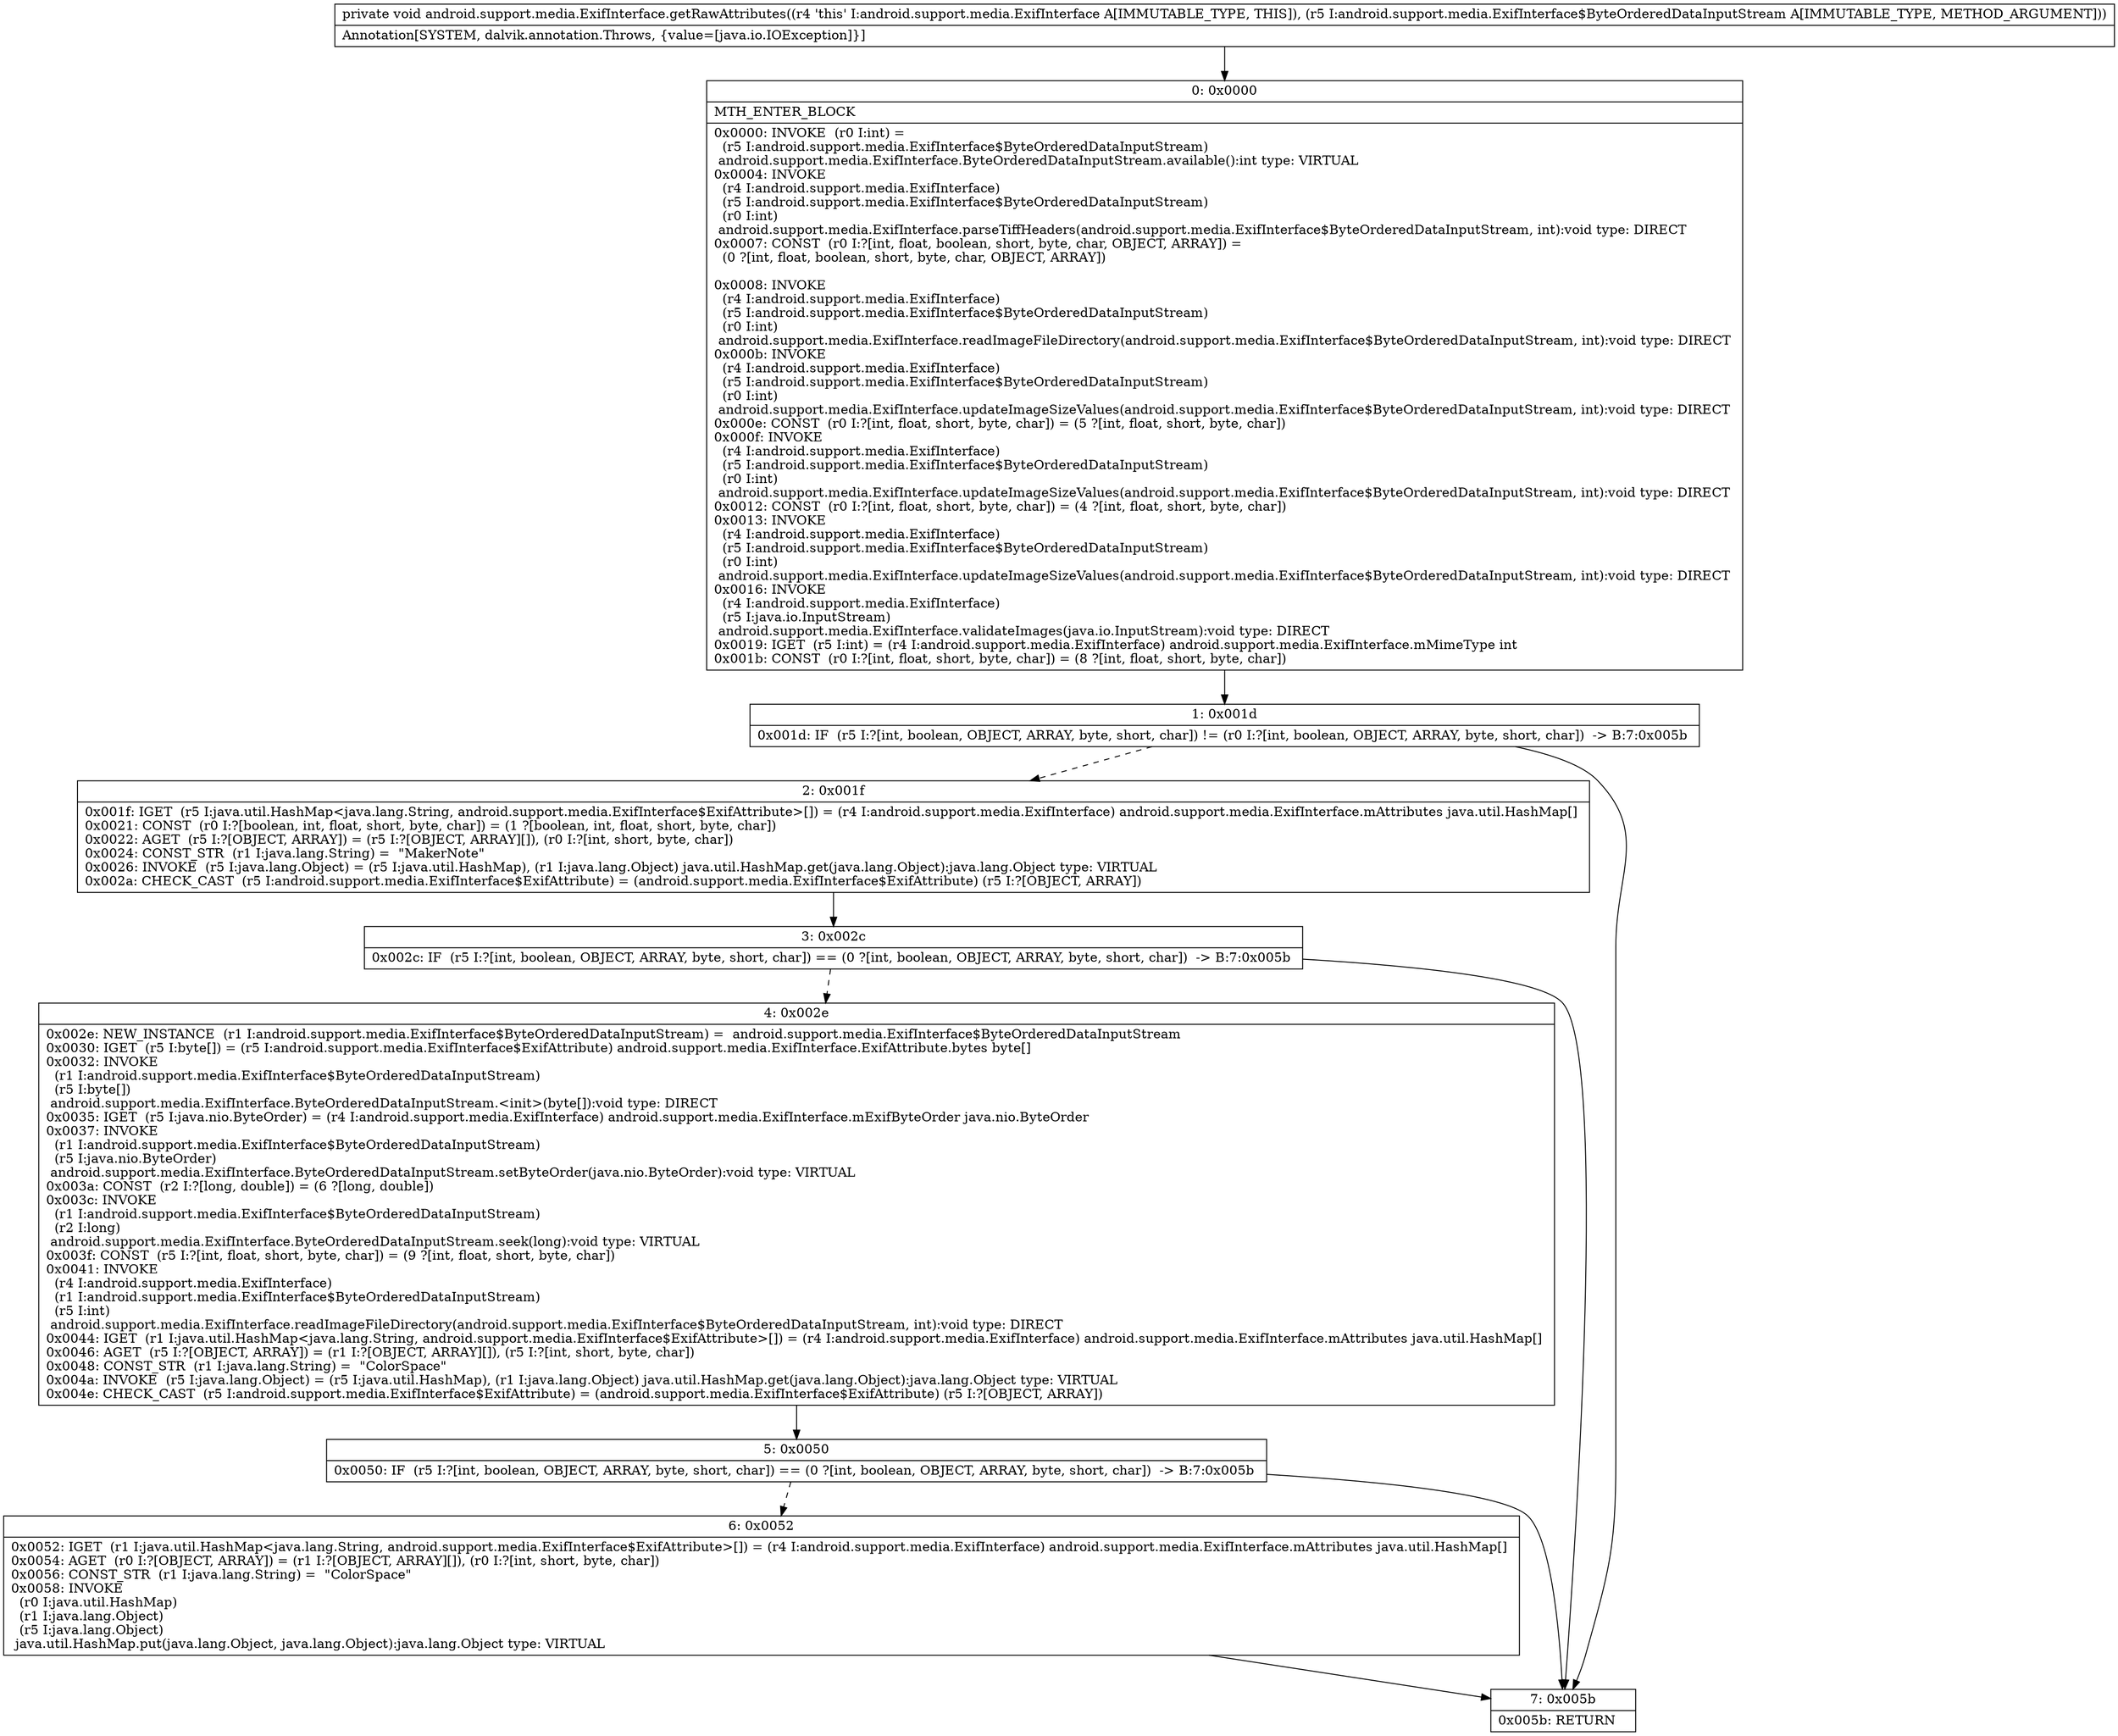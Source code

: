 digraph "CFG forandroid.support.media.ExifInterface.getRawAttributes(Landroid\/support\/media\/ExifInterface$ByteOrderedDataInputStream;)V" {
Node_0 [shape=record,label="{0\:\ 0x0000|MTH_ENTER_BLOCK\l|0x0000: INVOKE  (r0 I:int) = \l  (r5 I:android.support.media.ExifInterface$ByteOrderedDataInputStream)\l android.support.media.ExifInterface.ByteOrderedDataInputStream.available():int type: VIRTUAL \l0x0004: INVOKE  \l  (r4 I:android.support.media.ExifInterface)\l  (r5 I:android.support.media.ExifInterface$ByteOrderedDataInputStream)\l  (r0 I:int)\l android.support.media.ExifInterface.parseTiffHeaders(android.support.media.ExifInterface$ByteOrderedDataInputStream, int):void type: DIRECT \l0x0007: CONST  (r0 I:?[int, float, boolean, short, byte, char, OBJECT, ARRAY]) = \l  (0 ?[int, float, boolean, short, byte, char, OBJECT, ARRAY])\l \l0x0008: INVOKE  \l  (r4 I:android.support.media.ExifInterface)\l  (r5 I:android.support.media.ExifInterface$ByteOrderedDataInputStream)\l  (r0 I:int)\l android.support.media.ExifInterface.readImageFileDirectory(android.support.media.ExifInterface$ByteOrderedDataInputStream, int):void type: DIRECT \l0x000b: INVOKE  \l  (r4 I:android.support.media.ExifInterface)\l  (r5 I:android.support.media.ExifInterface$ByteOrderedDataInputStream)\l  (r0 I:int)\l android.support.media.ExifInterface.updateImageSizeValues(android.support.media.ExifInterface$ByteOrderedDataInputStream, int):void type: DIRECT \l0x000e: CONST  (r0 I:?[int, float, short, byte, char]) = (5 ?[int, float, short, byte, char]) \l0x000f: INVOKE  \l  (r4 I:android.support.media.ExifInterface)\l  (r5 I:android.support.media.ExifInterface$ByteOrderedDataInputStream)\l  (r0 I:int)\l android.support.media.ExifInterface.updateImageSizeValues(android.support.media.ExifInterface$ByteOrderedDataInputStream, int):void type: DIRECT \l0x0012: CONST  (r0 I:?[int, float, short, byte, char]) = (4 ?[int, float, short, byte, char]) \l0x0013: INVOKE  \l  (r4 I:android.support.media.ExifInterface)\l  (r5 I:android.support.media.ExifInterface$ByteOrderedDataInputStream)\l  (r0 I:int)\l android.support.media.ExifInterface.updateImageSizeValues(android.support.media.ExifInterface$ByteOrderedDataInputStream, int):void type: DIRECT \l0x0016: INVOKE  \l  (r4 I:android.support.media.ExifInterface)\l  (r5 I:java.io.InputStream)\l android.support.media.ExifInterface.validateImages(java.io.InputStream):void type: DIRECT \l0x0019: IGET  (r5 I:int) = (r4 I:android.support.media.ExifInterface) android.support.media.ExifInterface.mMimeType int \l0x001b: CONST  (r0 I:?[int, float, short, byte, char]) = (8 ?[int, float, short, byte, char]) \l}"];
Node_1 [shape=record,label="{1\:\ 0x001d|0x001d: IF  (r5 I:?[int, boolean, OBJECT, ARRAY, byte, short, char]) != (r0 I:?[int, boolean, OBJECT, ARRAY, byte, short, char])  \-\> B:7:0x005b \l}"];
Node_2 [shape=record,label="{2\:\ 0x001f|0x001f: IGET  (r5 I:java.util.HashMap\<java.lang.String, android.support.media.ExifInterface$ExifAttribute\>[]) = (r4 I:android.support.media.ExifInterface) android.support.media.ExifInterface.mAttributes java.util.HashMap[] \l0x0021: CONST  (r0 I:?[boolean, int, float, short, byte, char]) = (1 ?[boolean, int, float, short, byte, char]) \l0x0022: AGET  (r5 I:?[OBJECT, ARRAY]) = (r5 I:?[OBJECT, ARRAY][]), (r0 I:?[int, short, byte, char]) \l0x0024: CONST_STR  (r1 I:java.lang.String) =  \"MakerNote\" \l0x0026: INVOKE  (r5 I:java.lang.Object) = (r5 I:java.util.HashMap), (r1 I:java.lang.Object) java.util.HashMap.get(java.lang.Object):java.lang.Object type: VIRTUAL \l0x002a: CHECK_CAST  (r5 I:android.support.media.ExifInterface$ExifAttribute) = (android.support.media.ExifInterface$ExifAttribute) (r5 I:?[OBJECT, ARRAY]) \l}"];
Node_3 [shape=record,label="{3\:\ 0x002c|0x002c: IF  (r5 I:?[int, boolean, OBJECT, ARRAY, byte, short, char]) == (0 ?[int, boolean, OBJECT, ARRAY, byte, short, char])  \-\> B:7:0x005b \l}"];
Node_4 [shape=record,label="{4\:\ 0x002e|0x002e: NEW_INSTANCE  (r1 I:android.support.media.ExifInterface$ByteOrderedDataInputStream) =  android.support.media.ExifInterface$ByteOrderedDataInputStream \l0x0030: IGET  (r5 I:byte[]) = (r5 I:android.support.media.ExifInterface$ExifAttribute) android.support.media.ExifInterface.ExifAttribute.bytes byte[] \l0x0032: INVOKE  \l  (r1 I:android.support.media.ExifInterface$ByteOrderedDataInputStream)\l  (r5 I:byte[])\l android.support.media.ExifInterface.ByteOrderedDataInputStream.\<init\>(byte[]):void type: DIRECT \l0x0035: IGET  (r5 I:java.nio.ByteOrder) = (r4 I:android.support.media.ExifInterface) android.support.media.ExifInterface.mExifByteOrder java.nio.ByteOrder \l0x0037: INVOKE  \l  (r1 I:android.support.media.ExifInterface$ByteOrderedDataInputStream)\l  (r5 I:java.nio.ByteOrder)\l android.support.media.ExifInterface.ByteOrderedDataInputStream.setByteOrder(java.nio.ByteOrder):void type: VIRTUAL \l0x003a: CONST  (r2 I:?[long, double]) = (6 ?[long, double]) \l0x003c: INVOKE  \l  (r1 I:android.support.media.ExifInterface$ByteOrderedDataInputStream)\l  (r2 I:long)\l android.support.media.ExifInterface.ByteOrderedDataInputStream.seek(long):void type: VIRTUAL \l0x003f: CONST  (r5 I:?[int, float, short, byte, char]) = (9 ?[int, float, short, byte, char]) \l0x0041: INVOKE  \l  (r4 I:android.support.media.ExifInterface)\l  (r1 I:android.support.media.ExifInterface$ByteOrderedDataInputStream)\l  (r5 I:int)\l android.support.media.ExifInterface.readImageFileDirectory(android.support.media.ExifInterface$ByteOrderedDataInputStream, int):void type: DIRECT \l0x0044: IGET  (r1 I:java.util.HashMap\<java.lang.String, android.support.media.ExifInterface$ExifAttribute\>[]) = (r4 I:android.support.media.ExifInterface) android.support.media.ExifInterface.mAttributes java.util.HashMap[] \l0x0046: AGET  (r5 I:?[OBJECT, ARRAY]) = (r1 I:?[OBJECT, ARRAY][]), (r5 I:?[int, short, byte, char]) \l0x0048: CONST_STR  (r1 I:java.lang.String) =  \"ColorSpace\" \l0x004a: INVOKE  (r5 I:java.lang.Object) = (r5 I:java.util.HashMap), (r1 I:java.lang.Object) java.util.HashMap.get(java.lang.Object):java.lang.Object type: VIRTUAL \l0x004e: CHECK_CAST  (r5 I:android.support.media.ExifInterface$ExifAttribute) = (android.support.media.ExifInterface$ExifAttribute) (r5 I:?[OBJECT, ARRAY]) \l}"];
Node_5 [shape=record,label="{5\:\ 0x0050|0x0050: IF  (r5 I:?[int, boolean, OBJECT, ARRAY, byte, short, char]) == (0 ?[int, boolean, OBJECT, ARRAY, byte, short, char])  \-\> B:7:0x005b \l}"];
Node_6 [shape=record,label="{6\:\ 0x0052|0x0052: IGET  (r1 I:java.util.HashMap\<java.lang.String, android.support.media.ExifInterface$ExifAttribute\>[]) = (r4 I:android.support.media.ExifInterface) android.support.media.ExifInterface.mAttributes java.util.HashMap[] \l0x0054: AGET  (r0 I:?[OBJECT, ARRAY]) = (r1 I:?[OBJECT, ARRAY][]), (r0 I:?[int, short, byte, char]) \l0x0056: CONST_STR  (r1 I:java.lang.String) =  \"ColorSpace\" \l0x0058: INVOKE  \l  (r0 I:java.util.HashMap)\l  (r1 I:java.lang.Object)\l  (r5 I:java.lang.Object)\l java.util.HashMap.put(java.lang.Object, java.lang.Object):java.lang.Object type: VIRTUAL \l}"];
Node_7 [shape=record,label="{7\:\ 0x005b|0x005b: RETURN   \l}"];
MethodNode[shape=record,label="{private void android.support.media.ExifInterface.getRawAttributes((r4 'this' I:android.support.media.ExifInterface A[IMMUTABLE_TYPE, THIS]), (r5 I:android.support.media.ExifInterface$ByteOrderedDataInputStream A[IMMUTABLE_TYPE, METHOD_ARGUMENT]))  | Annotation[SYSTEM, dalvik.annotation.Throws, \{value=[java.io.IOException]\}]\l}"];
MethodNode -> Node_0;
Node_0 -> Node_1;
Node_1 -> Node_2[style=dashed];
Node_1 -> Node_7;
Node_2 -> Node_3;
Node_3 -> Node_4[style=dashed];
Node_3 -> Node_7;
Node_4 -> Node_5;
Node_5 -> Node_6[style=dashed];
Node_5 -> Node_7;
Node_6 -> Node_7;
}

